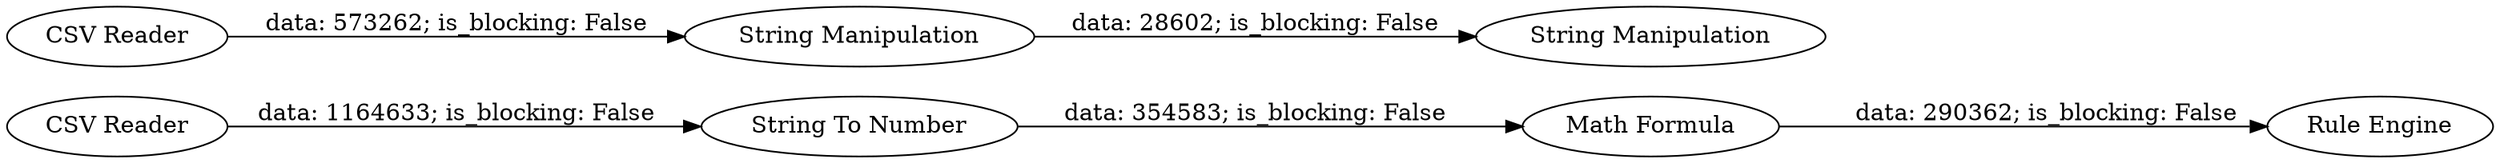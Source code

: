 digraph {
	"7989194178516945564_30" [label="String To Number"]
	"7989194178516945564_26" [label="CSV Reader"]
	"7989194178516945564_29" [label="Math Formula"]
	"7989194178516945564_28" [label="CSV Reader"]
	"7989194178516945564_32" [label="Rule Engine"]
	"7989194178516945564_18" [label="String Manipulation"]
	"7989194178516945564_20" [label="String Manipulation"]
	"7989194178516945564_28" -> "7989194178516945564_30" [label="data: 1164633; is_blocking: False"]
	"7989194178516945564_20" -> "7989194178516945564_18" [label="data: 28602; is_blocking: False"]
	"7989194178516945564_26" -> "7989194178516945564_20" [label="data: 573262; is_blocking: False"]
	"7989194178516945564_29" -> "7989194178516945564_32" [label="data: 290362; is_blocking: False"]
	"7989194178516945564_30" -> "7989194178516945564_29" [label="data: 354583; is_blocking: False"]
	rankdir=LR
}
